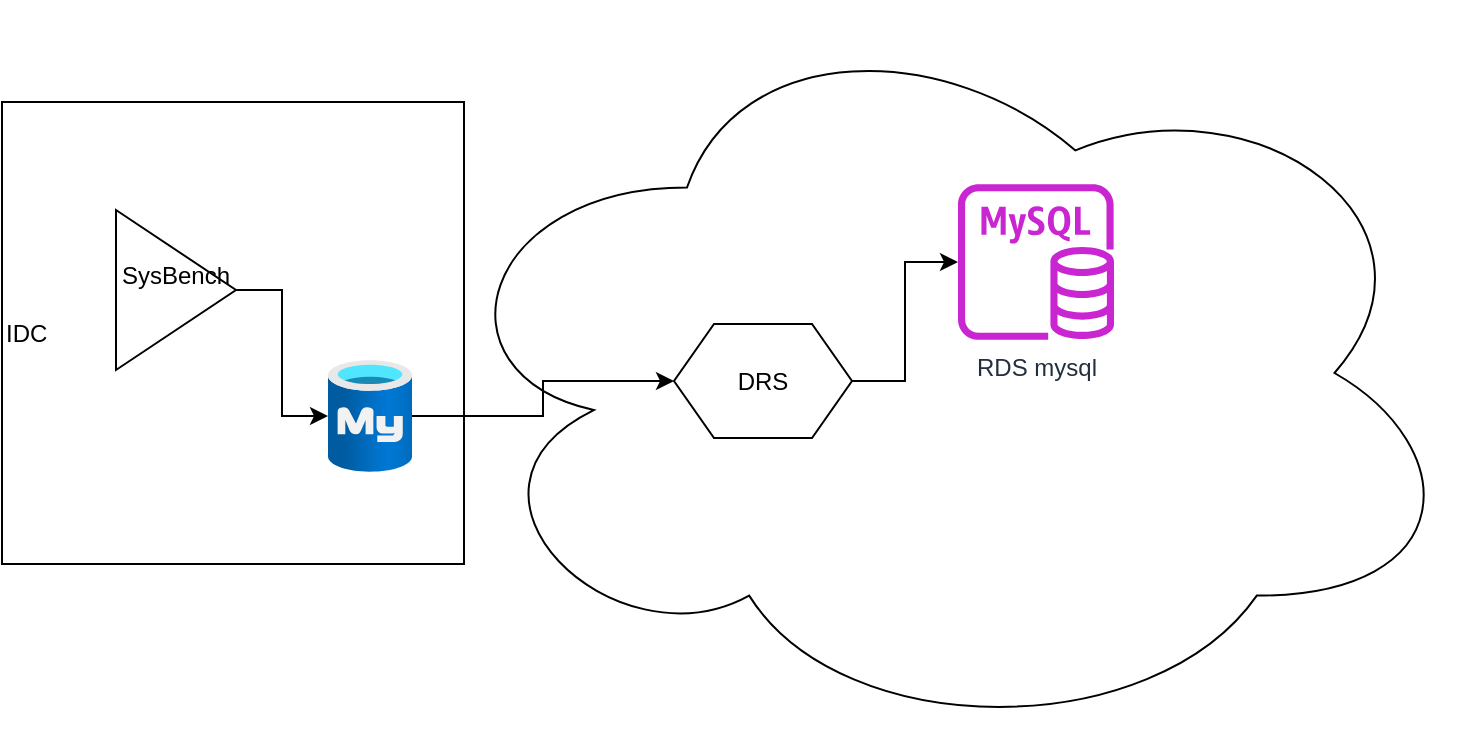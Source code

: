 <mxfile version="26.0.10">
  <diagram name="第 1 页" id="hJpSnubh3NwP1bZo-vac">
    <mxGraphModel dx="816" dy="433" grid="0" gridSize="10" guides="1" tooltips="1" connect="1" arrows="1" fold="1" page="1" pageScale="1" pageWidth="827" pageHeight="1169" background="none" math="0" shadow="0">
      <root>
        <mxCell id="0" />
        <mxCell id="1" parent="0" />
        <mxCell id="djTARG122TU326mFLAmz-1" value="IDC" style="whiteSpace=wrap;html=1;aspect=fixed;align=left;" vertex="1" parent="1">
          <mxGeometry x="78" y="78" width="231" height="231" as="geometry" />
        </mxCell>
        <mxCell id="zQtq6aXo6npVZJ5Fd0N6-3" value="" style="ellipse;shape=cloud;whiteSpace=wrap;html=1;" parent="1" vertex="1">
          <mxGeometry x="291" y="28" width="518" height="371" as="geometry" />
        </mxCell>
        <mxCell id="zQtq6aXo6npVZJ5Fd0N6-2" style="edgeStyle=orthogonalEdgeStyle;rounded=0;orthogonalLoop=1;jettySize=auto;html=1;" parent="1" source="4OX1mIO0yJQR4AisKcEK-1" target="zQtq6aXo6npVZJ5Fd0N6-1" edge="1">
          <mxGeometry relative="1" as="geometry">
            <mxPoint x="352.348" y="235" as="targetPoint" />
          </mxGeometry>
        </mxCell>
        <mxCell id="4OX1mIO0yJQR4AisKcEK-1" value="" style="image;aspect=fixed;html=1;points=[];align=center;fontSize=12;image=img/lib/azure2/databases/Azure_Database_MySQL_Server.svg;" parent="1" vertex="1">
          <mxGeometry x="241" y="207" width="42" height="56" as="geometry" />
        </mxCell>
        <mxCell id="7QAW6A37wqM5UHGuv0Ta-2" style="edgeStyle=orthogonalEdgeStyle;rounded=0;orthogonalLoop=1;jettySize=auto;html=1;" parent="1" source="7QAW6A37wqM5UHGuv0Ta-1" target="4OX1mIO0yJQR4AisKcEK-1" edge="1">
          <mxGeometry relative="1" as="geometry" />
        </mxCell>
        <mxCell id="7QAW6A37wqM5UHGuv0Ta-1" value="SysBench&lt;div&gt;&lt;br&gt;&lt;/div&gt;" style="triangle;whiteSpace=wrap;html=1;" parent="1" vertex="1">
          <mxGeometry x="135" y="132" width="60" height="80" as="geometry" />
        </mxCell>
        <mxCell id="zQtq6aXo6npVZJ5Fd0N6-5" style="edgeStyle=orthogonalEdgeStyle;rounded=0;orthogonalLoop=1;jettySize=auto;html=1;" parent="1" source="zQtq6aXo6npVZJ5Fd0N6-1" target="zQtq6aXo6npVZJ5Fd0N6-4" edge="1">
          <mxGeometry relative="1" as="geometry" />
        </mxCell>
        <mxCell id="zQtq6aXo6npVZJ5Fd0N6-1" value="DRS" style="shape=hexagon;perimeter=hexagonPerimeter2;whiteSpace=wrap;html=1;fixedSize=1;" parent="1" vertex="1">
          <mxGeometry x="414" y="189" width="89" height="57" as="geometry" />
        </mxCell>
        <mxCell id="zQtq6aXo6npVZJ5Fd0N6-4" value="RDS mysql" style="sketch=0;outlineConnect=0;fontColor=#232F3E;gradientColor=none;fillColor=#C925D1;strokeColor=none;dashed=0;verticalLabelPosition=bottom;verticalAlign=top;align=center;html=1;fontSize=12;fontStyle=0;aspect=fixed;pointerEvents=1;shape=mxgraph.aws4.rds_mysql_instance;" parent="1" vertex="1">
          <mxGeometry x="556" y="119" width="78" height="78" as="geometry" />
        </mxCell>
      </root>
    </mxGraphModel>
  </diagram>
</mxfile>

